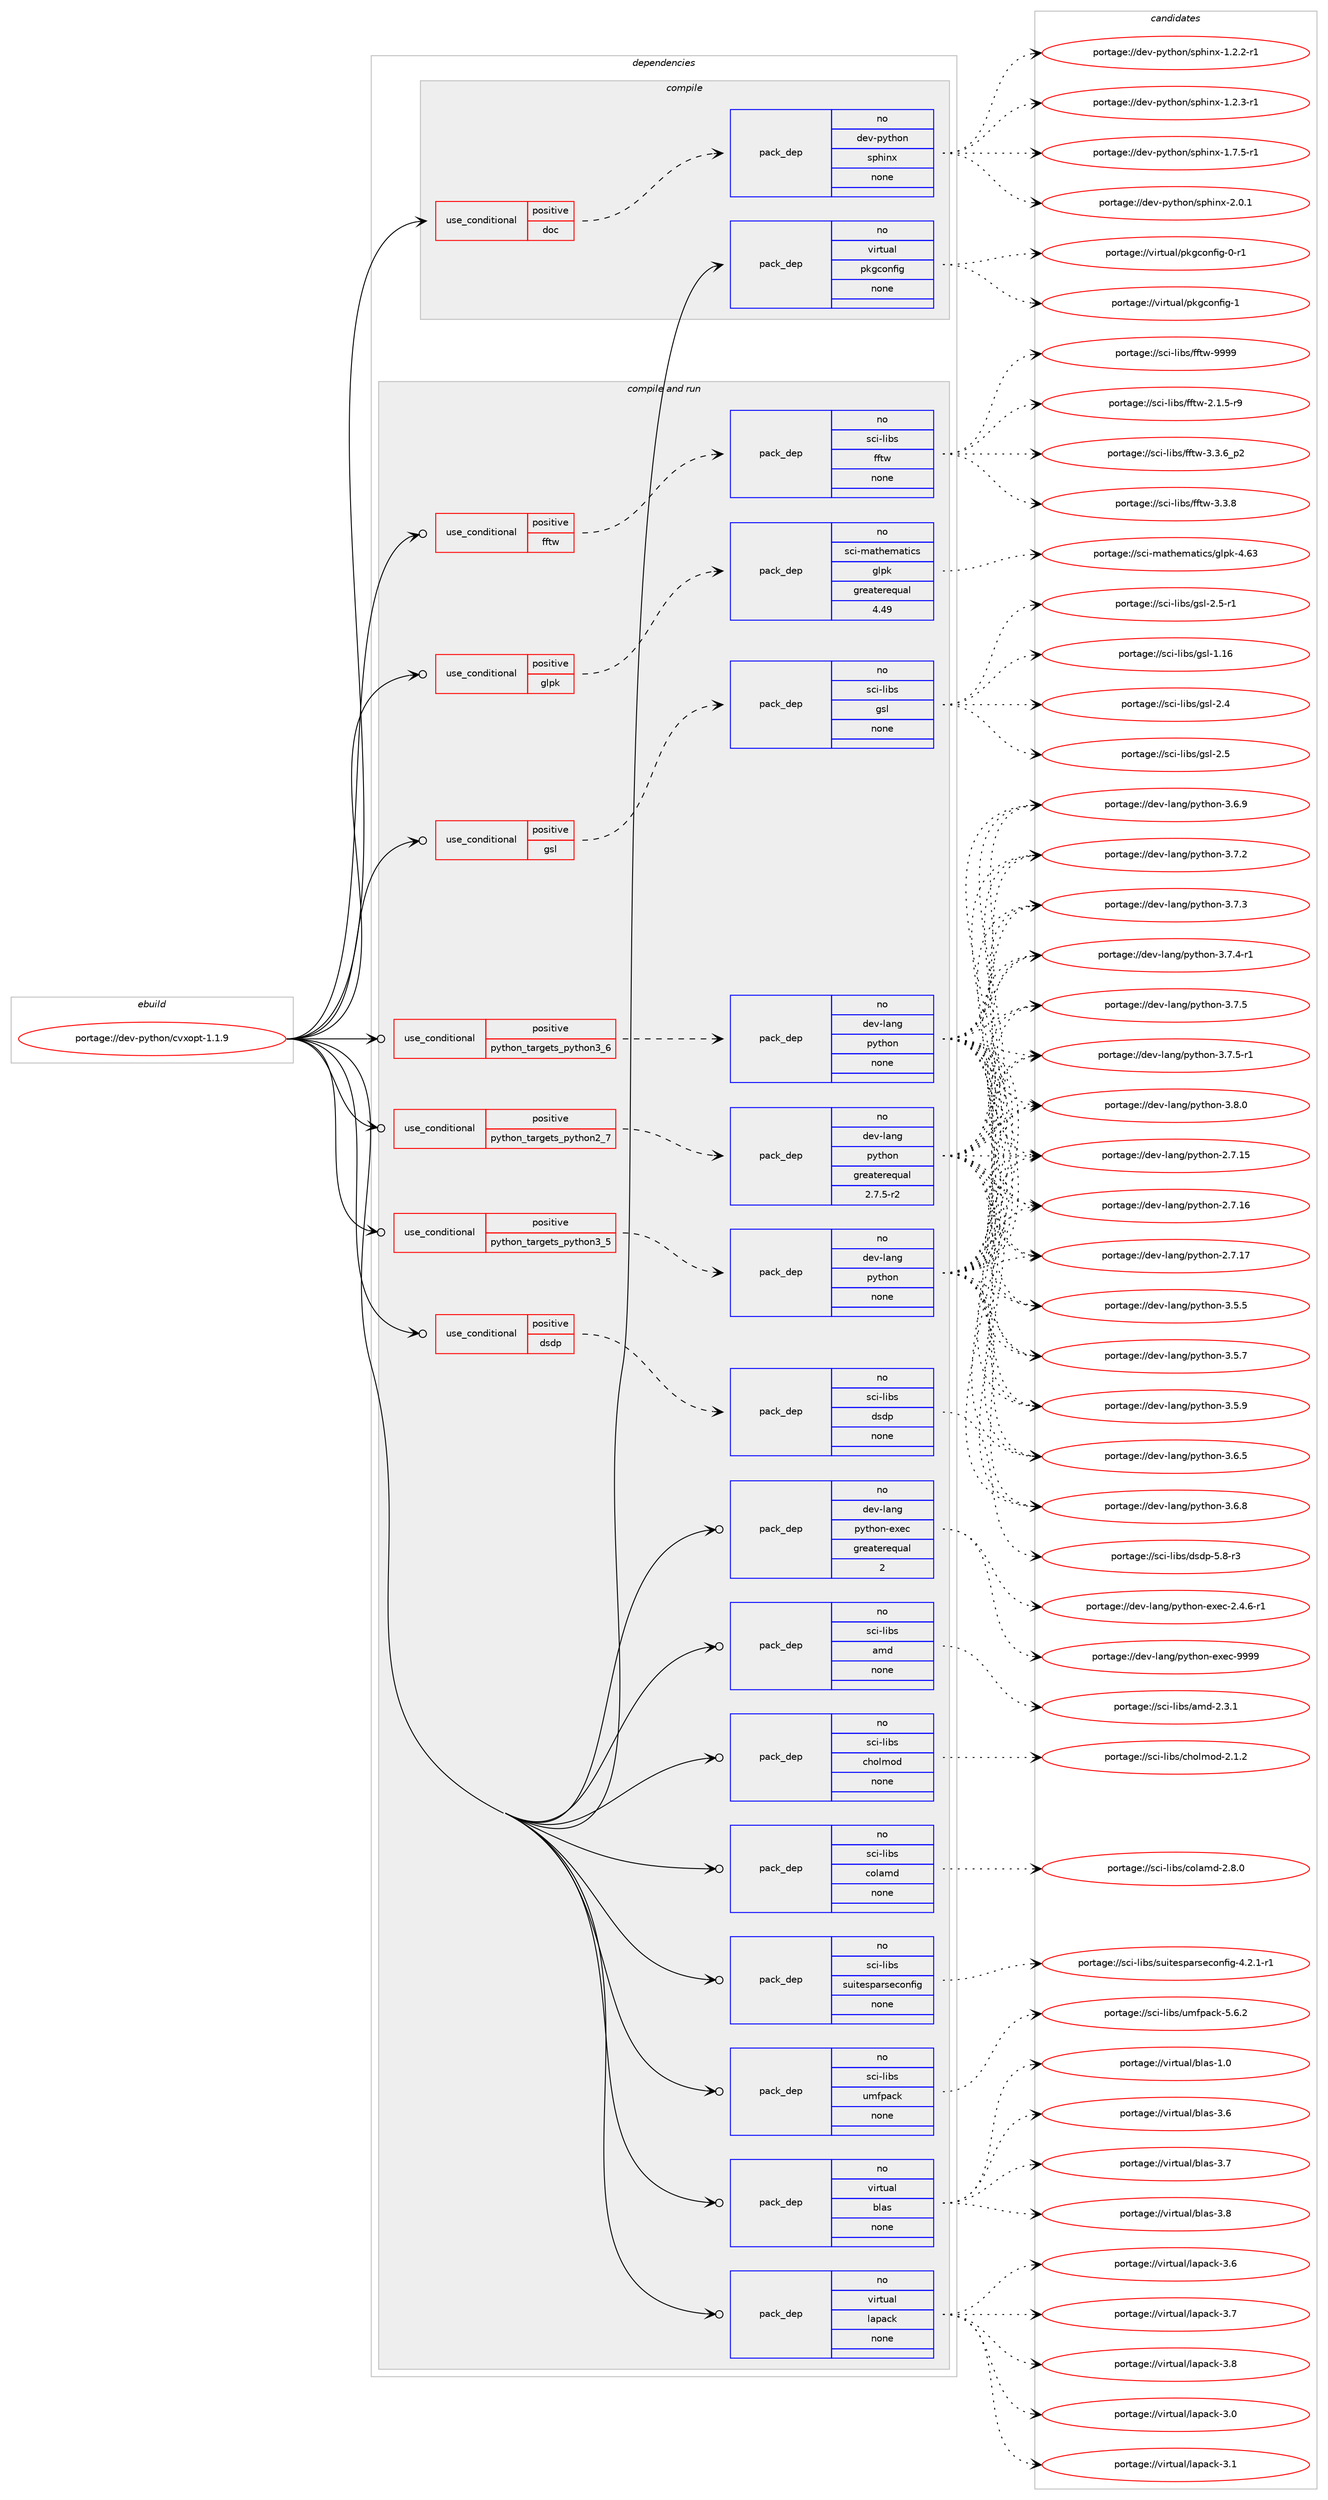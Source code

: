 digraph prolog {

# *************
# Graph options
# *************

newrank=true;
concentrate=true;
compound=true;
graph [rankdir=LR,fontname=Helvetica,fontsize=10,ranksep=1.5];#, ranksep=2.5, nodesep=0.2];
edge  [arrowhead=vee];
node  [fontname=Helvetica,fontsize=10];

# **********
# The ebuild
# **********

subgraph cluster_leftcol {
color=gray;
rank=same;
label=<<i>ebuild</i>>;
id [label="portage://dev-python/cvxopt-1.1.9", color=red, width=4, href="../dev-python/cvxopt-1.1.9.svg"];
}

# ****************
# The dependencies
# ****************

subgraph cluster_midcol {
color=gray;
label=<<i>dependencies</i>>;
subgraph cluster_compile {
fillcolor="#eeeeee";
style=filled;
label=<<i>compile</i>>;
subgraph cond27379 {
dependency135494 [label=<<TABLE BORDER="0" CELLBORDER="1" CELLSPACING="0" CELLPADDING="4"><TR><TD ROWSPAN="3" CELLPADDING="10">use_conditional</TD></TR><TR><TD>positive</TD></TR><TR><TD>doc</TD></TR></TABLE>>, shape=none, color=red];
subgraph pack104799 {
dependency135495 [label=<<TABLE BORDER="0" CELLBORDER="1" CELLSPACING="0" CELLPADDING="4" WIDTH="220"><TR><TD ROWSPAN="6" CELLPADDING="30">pack_dep</TD></TR><TR><TD WIDTH="110">no</TD></TR><TR><TD>dev-python</TD></TR><TR><TD>sphinx</TD></TR><TR><TD>none</TD></TR><TR><TD></TD></TR></TABLE>>, shape=none, color=blue];
}
dependency135494:e -> dependency135495:w [weight=20,style="dashed",arrowhead="vee"];
}
id:e -> dependency135494:w [weight=20,style="solid",arrowhead="vee"];
subgraph pack104800 {
dependency135496 [label=<<TABLE BORDER="0" CELLBORDER="1" CELLSPACING="0" CELLPADDING="4" WIDTH="220"><TR><TD ROWSPAN="6" CELLPADDING="30">pack_dep</TD></TR><TR><TD WIDTH="110">no</TD></TR><TR><TD>virtual</TD></TR><TR><TD>pkgconfig</TD></TR><TR><TD>none</TD></TR><TR><TD></TD></TR></TABLE>>, shape=none, color=blue];
}
id:e -> dependency135496:w [weight=20,style="solid",arrowhead="vee"];
}
subgraph cluster_compileandrun {
fillcolor="#eeeeee";
style=filled;
label=<<i>compile and run</i>>;
subgraph cond27380 {
dependency135497 [label=<<TABLE BORDER="0" CELLBORDER="1" CELLSPACING="0" CELLPADDING="4"><TR><TD ROWSPAN="3" CELLPADDING="10">use_conditional</TD></TR><TR><TD>positive</TD></TR><TR><TD>dsdp</TD></TR></TABLE>>, shape=none, color=red];
subgraph pack104801 {
dependency135498 [label=<<TABLE BORDER="0" CELLBORDER="1" CELLSPACING="0" CELLPADDING="4" WIDTH="220"><TR><TD ROWSPAN="6" CELLPADDING="30">pack_dep</TD></TR><TR><TD WIDTH="110">no</TD></TR><TR><TD>sci-libs</TD></TR><TR><TD>dsdp</TD></TR><TR><TD>none</TD></TR><TR><TD></TD></TR></TABLE>>, shape=none, color=blue];
}
dependency135497:e -> dependency135498:w [weight=20,style="dashed",arrowhead="vee"];
}
id:e -> dependency135497:w [weight=20,style="solid",arrowhead="odotvee"];
subgraph cond27381 {
dependency135499 [label=<<TABLE BORDER="0" CELLBORDER="1" CELLSPACING="0" CELLPADDING="4"><TR><TD ROWSPAN="3" CELLPADDING="10">use_conditional</TD></TR><TR><TD>positive</TD></TR><TR><TD>fftw</TD></TR></TABLE>>, shape=none, color=red];
subgraph pack104802 {
dependency135500 [label=<<TABLE BORDER="0" CELLBORDER="1" CELLSPACING="0" CELLPADDING="4" WIDTH="220"><TR><TD ROWSPAN="6" CELLPADDING="30">pack_dep</TD></TR><TR><TD WIDTH="110">no</TD></TR><TR><TD>sci-libs</TD></TR><TR><TD>fftw</TD></TR><TR><TD>none</TD></TR><TR><TD></TD></TR></TABLE>>, shape=none, color=blue];
}
dependency135499:e -> dependency135500:w [weight=20,style="dashed",arrowhead="vee"];
}
id:e -> dependency135499:w [weight=20,style="solid",arrowhead="odotvee"];
subgraph cond27382 {
dependency135501 [label=<<TABLE BORDER="0" CELLBORDER="1" CELLSPACING="0" CELLPADDING="4"><TR><TD ROWSPAN="3" CELLPADDING="10">use_conditional</TD></TR><TR><TD>positive</TD></TR><TR><TD>glpk</TD></TR></TABLE>>, shape=none, color=red];
subgraph pack104803 {
dependency135502 [label=<<TABLE BORDER="0" CELLBORDER="1" CELLSPACING="0" CELLPADDING="4" WIDTH="220"><TR><TD ROWSPAN="6" CELLPADDING="30">pack_dep</TD></TR><TR><TD WIDTH="110">no</TD></TR><TR><TD>sci-mathematics</TD></TR><TR><TD>glpk</TD></TR><TR><TD>greaterequal</TD></TR><TR><TD>4.49</TD></TR></TABLE>>, shape=none, color=blue];
}
dependency135501:e -> dependency135502:w [weight=20,style="dashed",arrowhead="vee"];
}
id:e -> dependency135501:w [weight=20,style="solid",arrowhead="odotvee"];
subgraph cond27383 {
dependency135503 [label=<<TABLE BORDER="0" CELLBORDER="1" CELLSPACING="0" CELLPADDING="4"><TR><TD ROWSPAN="3" CELLPADDING="10">use_conditional</TD></TR><TR><TD>positive</TD></TR><TR><TD>gsl</TD></TR></TABLE>>, shape=none, color=red];
subgraph pack104804 {
dependency135504 [label=<<TABLE BORDER="0" CELLBORDER="1" CELLSPACING="0" CELLPADDING="4" WIDTH="220"><TR><TD ROWSPAN="6" CELLPADDING="30">pack_dep</TD></TR><TR><TD WIDTH="110">no</TD></TR><TR><TD>sci-libs</TD></TR><TR><TD>gsl</TD></TR><TR><TD>none</TD></TR><TR><TD></TD></TR></TABLE>>, shape=none, color=blue];
}
dependency135503:e -> dependency135504:w [weight=20,style="dashed",arrowhead="vee"];
}
id:e -> dependency135503:w [weight=20,style="solid",arrowhead="odotvee"];
subgraph cond27384 {
dependency135505 [label=<<TABLE BORDER="0" CELLBORDER="1" CELLSPACING="0" CELLPADDING="4"><TR><TD ROWSPAN="3" CELLPADDING="10">use_conditional</TD></TR><TR><TD>positive</TD></TR><TR><TD>python_targets_python2_7</TD></TR></TABLE>>, shape=none, color=red];
subgraph pack104805 {
dependency135506 [label=<<TABLE BORDER="0" CELLBORDER="1" CELLSPACING="0" CELLPADDING="4" WIDTH="220"><TR><TD ROWSPAN="6" CELLPADDING="30">pack_dep</TD></TR><TR><TD WIDTH="110">no</TD></TR><TR><TD>dev-lang</TD></TR><TR><TD>python</TD></TR><TR><TD>greaterequal</TD></TR><TR><TD>2.7.5-r2</TD></TR></TABLE>>, shape=none, color=blue];
}
dependency135505:e -> dependency135506:w [weight=20,style="dashed",arrowhead="vee"];
}
id:e -> dependency135505:w [weight=20,style="solid",arrowhead="odotvee"];
subgraph cond27385 {
dependency135507 [label=<<TABLE BORDER="0" CELLBORDER="1" CELLSPACING="0" CELLPADDING="4"><TR><TD ROWSPAN="3" CELLPADDING="10">use_conditional</TD></TR><TR><TD>positive</TD></TR><TR><TD>python_targets_python3_5</TD></TR></TABLE>>, shape=none, color=red];
subgraph pack104806 {
dependency135508 [label=<<TABLE BORDER="0" CELLBORDER="1" CELLSPACING="0" CELLPADDING="4" WIDTH="220"><TR><TD ROWSPAN="6" CELLPADDING="30">pack_dep</TD></TR><TR><TD WIDTH="110">no</TD></TR><TR><TD>dev-lang</TD></TR><TR><TD>python</TD></TR><TR><TD>none</TD></TR><TR><TD></TD></TR></TABLE>>, shape=none, color=blue];
}
dependency135507:e -> dependency135508:w [weight=20,style="dashed",arrowhead="vee"];
}
id:e -> dependency135507:w [weight=20,style="solid",arrowhead="odotvee"];
subgraph cond27386 {
dependency135509 [label=<<TABLE BORDER="0" CELLBORDER="1" CELLSPACING="0" CELLPADDING="4"><TR><TD ROWSPAN="3" CELLPADDING="10">use_conditional</TD></TR><TR><TD>positive</TD></TR><TR><TD>python_targets_python3_6</TD></TR></TABLE>>, shape=none, color=red];
subgraph pack104807 {
dependency135510 [label=<<TABLE BORDER="0" CELLBORDER="1" CELLSPACING="0" CELLPADDING="4" WIDTH="220"><TR><TD ROWSPAN="6" CELLPADDING="30">pack_dep</TD></TR><TR><TD WIDTH="110">no</TD></TR><TR><TD>dev-lang</TD></TR><TR><TD>python</TD></TR><TR><TD>none</TD></TR><TR><TD></TD></TR></TABLE>>, shape=none, color=blue];
}
dependency135509:e -> dependency135510:w [weight=20,style="dashed",arrowhead="vee"];
}
id:e -> dependency135509:w [weight=20,style="solid",arrowhead="odotvee"];
subgraph pack104808 {
dependency135511 [label=<<TABLE BORDER="0" CELLBORDER="1" CELLSPACING="0" CELLPADDING="4" WIDTH="220"><TR><TD ROWSPAN="6" CELLPADDING="30">pack_dep</TD></TR><TR><TD WIDTH="110">no</TD></TR><TR><TD>dev-lang</TD></TR><TR><TD>python-exec</TD></TR><TR><TD>greaterequal</TD></TR><TR><TD>2</TD></TR></TABLE>>, shape=none, color=blue];
}
id:e -> dependency135511:w [weight=20,style="solid",arrowhead="odotvee"];
subgraph pack104809 {
dependency135512 [label=<<TABLE BORDER="0" CELLBORDER="1" CELLSPACING="0" CELLPADDING="4" WIDTH="220"><TR><TD ROWSPAN="6" CELLPADDING="30">pack_dep</TD></TR><TR><TD WIDTH="110">no</TD></TR><TR><TD>sci-libs</TD></TR><TR><TD>amd</TD></TR><TR><TD>none</TD></TR><TR><TD></TD></TR></TABLE>>, shape=none, color=blue];
}
id:e -> dependency135512:w [weight=20,style="solid",arrowhead="odotvee"];
subgraph pack104810 {
dependency135513 [label=<<TABLE BORDER="0" CELLBORDER="1" CELLSPACING="0" CELLPADDING="4" WIDTH="220"><TR><TD ROWSPAN="6" CELLPADDING="30">pack_dep</TD></TR><TR><TD WIDTH="110">no</TD></TR><TR><TD>sci-libs</TD></TR><TR><TD>cholmod</TD></TR><TR><TD>none</TD></TR><TR><TD></TD></TR></TABLE>>, shape=none, color=blue];
}
id:e -> dependency135513:w [weight=20,style="solid",arrowhead="odotvee"];
subgraph pack104811 {
dependency135514 [label=<<TABLE BORDER="0" CELLBORDER="1" CELLSPACING="0" CELLPADDING="4" WIDTH="220"><TR><TD ROWSPAN="6" CELLPADDING="30">pack_dep</TD></TR><TR><TD WIDTH="110">no</TD></TR><TR><TD>sci-libs</TD></TR><TR><TD>colamd</TD></TR><TR><TD>none</TD></TR><TR><TD></TD></TR></TABLE>>, shape=none, color=blue];
}
id:e -> dependency135514:w [weight=20,style="solid",arrowhead="odotvee"];
subgraph pack104812 {
dependency135515 [label=<<TABLE BORDER="0" CELLBORDER="1" CELLSPACING="0" CELLPADDING="4" WIDTH="220"><TR><TD ROWSPAN="6" CELLPADDING="30">pack_dep</TD></TR><TR><TD WIDTH="110">no</TD></TR><TR><TD>sci-libs</TD></TR><TR><TD>suitesparseconfig</TD></TR><TR><TD>none</TD></TR><TR><TD></TD></TR></TABLE>>, shape=none, color=blue];
}
id:e -> dependency135515:w [weight=20,style="solid",arrowhead="odotvee"];
subgraph pack104813 {
dependency135516 [label=<<TABLE BORDER="0" CELLBORDER="1" CELLSPACING="0" CELLPADDING="4" WIDTH="220"><TR><TD ROWSPAN="6" CELLPADDING="30">pack_dep</TD></TR><TR><TD WIDTH="110">no</TD></TR><TR><TD>sci-libs</TD></TR><TR><TD>umfpack</TD></TR><TR><TD>none</TD></TR><TR><TD></TD></TR></TABLE>>, shape=none, color=blue];
}
id:e -> dependency135516:w [weight=20,style="solid",arrowhead="odotvee"];
subgraph pack104814 {
dependency135517 [label=<<TABLE BORDER="0" CELLBORDER="1" CELLSPACING="0" CELLPADDING="4" WIDTH="220"><TR><TD ROWSPAN="6" CELLPADDING="30">pack_dep</TD></TR><TR><TD WIDTH="110">no</TD></TR><TR><TD>virtual</TD></TR><TR><TD>blas</TD></TR><TR><TD>none</TD></TR><TR><TD></TD></TR></TABLE>>, shape=none, color=blue];
}
id:e -> dependency135517:w [weight=20,style="solid",arrowhead="odotvee"];
subgraph pack104815 {
dependency135518 [label=<<TABLE BORDER="0" CELLBORDER="1" CELLSPACING="0" CELLPADDING="4" WIDTH="220"><TR><TD ROWSPAN="6" CELLPADDING="30">pack_dep</TD></TR><TR><TD WIDTH="110">no</TD></TR><TR><TD>virtual</TD></TR><TR><TD>lapack</TD></TR><TR><TD>none</TD></TR><TR><TD></TD></TR></TABLE>>, shape=none, color=blue];
}
id:e -> dependency135518:w [weight=20,style="solid",arrowhead="odotvee"];
}
subgraph cluster_run {
fillcolor="#eeeeee";
style=filled;
label=<<i>run</i>>;
}
}

# **************
# The candidates
# **************

subgraph cluster_choices {
rank=same;
color=gray;
label=<<i>candidates</i>>;

subgraph choice104799 {
color=black;
nodesep=1;
choiceportage10010111845112121116104111110471151121041051101204549465046504511449 [label="portage://dev-python/sphinx-1.2.2-r1", color=red, width=4,href="../dev-python/sphinx-1.2.2-r1.svg"];
choiceportage10010111845112121116104111110471151121041051101204549465046514511449 [label="portage://dev-python/sphinx-1.2.3-r1", color=red, width=4,href="../dev-python/sphinx-1.2.3-r1.svg"];
choiceportage10010111845112121116104111110471151121041051101204549465546534511449 [label="portage://dev-python/sphinx-1.7.5-r1", color=red, width=4,href="../dev-python/sphinx-1.7.5-r1.svg"];
choiceportage1001011184511212111610411111047115112104105110120455046484649 [label="portage://dev-python/sphinx-2.0.1", color=red, width=4,href="../dev-python/sphinx-2.0.1.svg"];
dependency135495:e -> choiceportage10010111845112121116104111110471151121041051101204549465046504511449:w [style=dotted,weight="100"];
dependency135495:e -> choiceportage10010111845112121116104111110471151121041051101204549465046514511449:w [style=dotted,weight="100"];
dependency135495:e -> choiceportage10010111845112121116104111110471151121041051101204549465546534511449:w [style=dotted,weight="100"];
dependency135495:e -> choiceportage1001011184511212111610411111047115112104105110120455046484649:w [style=dotted,weight="100"];
}
subgraph choice104800 {
color=black;
nodesep=1;
choiceportage11810511411611797108471121071039911111010210510345484511449 [label="portage://virtual/pkgconfig-0-r1", color=red, width=4,href="../virtual/pkgconfig-0-r1.svg"];
choiceportage1181051141161179710847112107103991111101021051034549 [label="portage://virtual/pkgconfig-1", color=red, width=4,href="../virtual/pkgconfig-1.svg"];
dependency135496:e -> choiceportage11810511411611797108471121071039911111010210510345484511449:w [style=dotted,weight="100"];
dependency135496:e -> choiceportage1181051141161179710847112107103991111101021051034549:w [style=dotted,weight="100"];
}
subgraph choice104801 {
color=black;
nodesep=1;
choiceportage11599105451081059811547100115100112455346564511451 [label="portage://sci-libs/dsdp-5.8-r3", color=red, width=4,href="../sci-libs/dsdp-5.8-r3.svg"];
dependency135498:e -> choiceportage11599105451081059811547100115100112455346564511451:w [style=dotted,weight="100"];
}
subgraph choice104802 {
color=black;
nodesep=1;
choiceportage115991054510810598115471021021161194550464946534511457 [label="portage://sci-libs/fftw-2.1.5-r9", color=red, width=4,href="../sci-libs/fftw-2.1.5-r9.svg"];
choiceportage115991054510810598115471021021161194551465146549511250 [label="portage://sci-libs/fftw-3.3.6_p2", color=red, width=4,href="../sci-libs/fftw-3.3.6_p2.svg"];
choiceportage11599105451081059811547102102116119455146514656 [label="portage://sci-libs/fftw-3.3.8", color=red, width=4,href="../sci-libs/fftw-3.3.8.svg"];
choiceportage115991054510810598115471021021161194557575757 [label="portage://sci-libs/fftw-9999", color=red, width=4,href="../sci-libs/fftw-9999.svg"];
dependency135500:e -> choiceportage115991054510810598115471021021161194550464946534511457:w [style=dotted,weight="100"];
dependency135500:e -> choiceportage115991054510810598115471021021161194551465146549511250:w [style=dotted,weight="100"];
dependency135500:e -> choiceportage11599105451081059811547102102116119455146514656:w [style=dotted,weight="100"];
dependency135500:e -> choiceportage115991054510810598115471021021161194557575757:w [style=dotted,weight="100"];
}
subgraph choice104803 {
color=black;
nodesep=1;
choiceportage1159910545109971161041011099711610599115471031081121074552465451 [label="portage://sci-mathematics/glpk-4.63", color=red, width=4,href="../sci-mathematics/glpk-4.63.svg"];
dependency135502:e -> choiceportage1159910545109971161041011099711610599115471031081121074552465451:w [style=dotted,weight="100"];
}
subgraph choice104804 {
color=black;
nodesep=1;
choiceportage115991054510810598115471031151084549464954 [label="portage://sci-libs/gsl-1.16", color=red, width=4,href="../sci-libs/gsl-1.16.svg"];
choiceportage1159910545108105981154710311510845504652 [label="portage://sci-libs/gsl-2.4", color=red, width=4,href="../sci-libs/gsl-2.4.svg"];
choiceportage1159910545108105981154710311510845504653 [label="portage://sci-libs/gsl-2.5", color=red, width=4,href="../sci-libs/gsl-2.5.svg"];
choiceportage11599105451081059811547103115108455046534511449 [label="portage://sci-libs/gsl-2.5-r1", color=red, width=4,href="../sci-libs/gsl-2.5-r1.svg"];
dependency135504:e -> choiceportage115991054510810598115471031151084549464954:w [style=dotted,weight="100"];
dependency135504:e -> choiceportage1159910545108105981154710311510845504652:w [style=dotted,weight="100"];
dependency135504:e -> choiceportage1159910545108105981154710311510845504653:w [style=dotted,weight="100"];
dependency135504:e -> choiceportage11599105451081059811547103115108455046534511449:w [style=dotted,weight="100"];
}
subgraph choice104805 {
color=black;
nodesep=1;
choiceportage10010111845108971101034711212111610411111045504655464953 [label="portage://dev-lang/python-2.7.15", color=red, width=4,href="../dev-lang/python-2.7.15.svg"];
choiceportage10010111845108971101034711212111610411111045504655464954 [label="portage://dev-lang/python-2.7.16", color=red, width=4,href="../dev-lang/python-2.7.16.svg"];
choiceportage10010111845108971101034711212111610411111045504655464955 [label="portage://dev-lang/python-2.7.17", color=red, width=4,href="../dev-lang/python-2.7.17.svg"];
choiceportage100101118451089711010347112121116104111110455146534653 [label="portage://dev-lang/python-3.5.5", color=red, width=4,href="../dev-lang/python-3.5.5.svg"];
choiceportage100101118451089711010347112121116104111110455146534655 [label="portage://dev-lang/python-3.5.7", color=red, width=4,href="../dev-lang/python-3.5.7.svg"];
choiceportage100101118451089711010347112121116104111110455146534657 [label="portage://dev-lang/python-3.5.9", color=red, width=4,href="../dev-lang/python-3.5.9.svg"];
choiceportage100101118451089711010347112121116104111110455146544653 [label="portage://dev-lang/python-3.6.5", color=red, width=4,href="../dev-lang/python-3.6.5.svg"];
choiceportage100101118451089711010347112121116104111110455146544656 [label="portage://dev-lang/python-3.6.8", color=red, width=4,href="../dev-lang/python-3.6.8.svg"];
choiceportage100101118451089711010347112121116104111110455146544657 [label="portage://dev-lang/python-3.6.9", color=red, width=4,href="../dev-lang/python-3.6.9.svg"];
choiceportage100101118451089711010347112121116104111110455146554650 [label="portage://dev-lang/python-3.7.2", color=red, width=4,href="../dev-lang/python-3.7.2.svg"];
choiceportage100101118451089711010347112121116104111110455146554651 [label="portage://dev-lang/python-3.7.3", color=red, width=4,href="../dev-lang/python-3.7.3.svg"];
choiceportage1001011184510897110103471121211161041111104551465546524511449 [label="portage://dev-lang/python-3.7.4-r1", color=red, width=4,href="../dev-lang/python-3.7.4-r1.svg"];
choiceportage100101118451089711010347112121116104111110455146554653 [label="portage://dev-lang/python-3.7.5", color=red, width=4,href="../dev-lang/python-3.7.5.svg"];
choiceportage1001011184510897110103471121211161041111104551465546534511449 [label="portage://dev-lang/python-3.7.5-r1", color=red, width=4,href="../dev-lang/python-3.7.5-r1.svg"];
choiceportage100101118451089711010347112121116104111110455146564648 [label="portage://dev-lang/python-3.8.0", color=red, width=4,href="../dev-lang/python-3.8.0.svg"];
dependency135506:e -> choiceportage10010111845108971101034711212111610411111045504655464953:w [style=dotted,weight="100"];
dependency135506:e -> choiceportage10010111845108971101034711212111610411111045504655464954:w [style=dotted,weight="100"];
dependency135506:e -> choiceportage10010111845108971101034711212111610411111045504655464955:w [style=dotted,weight="100"];
dependency135506:e -> choiceportage100101118451089711010347112121116104111110455146534653:w [style=dotted,weight="100"];
dependency135506:e -> choiceportage100101118451089711010347112121116104111110455146534655:w [style=dotted,weight="100"];
dependency135506:e -> choiceportage100101118451089711010347112121116104111110455146534657:w [style=dotted,weight="100"];
dependency135506:e -> choiceportage100101118451089711010347112121116104111110455146544653:w [style=dotted,weight="100"];
dependency135506:e -> choiceportage100101118451089711010347112121116104111110455146544656:w [style=dotted,weight="100"];
dependency135506:e -> choiceportage100101118451089711010347112121116104111110455146544657:w [style=dotted,weight="100"];
dependency135506:e -> choiceportage100101118451089711010347112121116104111110455146554650:w [style=dotted,weight="100"];
dependency135506:e -> choiceportage100101118451089711010347112121116104111110455146554651:w [style=dotted,weight="100"];
dependency135506:e -> choiceportage1001011184510897110103471121211161041111104551465546524511449:w [style=dotted,weight="100"];
dependency135506:e -> choiceportage100101118451089711010347112121116104111110455146554653:w [style=dotted,weight="100"];
dependency135506:e -> choiceportage1001011184510897110103471121211161041111104551465546534511449:w [style=dotted,weight="100"];
dependency135506:e -> choiceportage100101118451089711010347112121116104111110455146564648:w [style=dotted,weight="100"];
}
subgraph choice104806 {
color=black;
nodesep=1;
choiceportage10010111845108971101034711212111610411111045504655464953 [label="portage://dev-lang/python-2.7.15", color=red, width=4,href="../dev-lang/python-2.7.15.svg"];
choiceportage10010111845108971101034711212111610411111045504655464954 [label="portage://dev-lang/python-2.7.16", color=red, width=4,href="../dev-lang/python-2.7.16.svg"];
choiceportage10010111845108971101034711212111610411111045504655464955 [label="portage://dev-lang/python-2.7.17", color=red, width=4,href="../dev-lang/python-2.7.17.svg"];
choiceportage100101118451089711010347112121116104111110455146534653 [label="portage://dev-lang/python-3.5.5", color=red, width=4,href="../dev-lang/python-3.5.5.svg"];
choiceportage100101118451089711010347112121116104111110455146534655 [label="portage://dev-lang/python-3.5.7", color=red, width=4,href="../dev-lang/python-3.5.7.svg"];
choiceportage100101118451089711010347112121116104111110455146534657 [label="portage://dev-lang/python-3.5.9", color=red, width=4,href="../dev-lang/python-3.5.9.svg"];
choiceportage100101118451089711010347112121116104111110455146544653 [label="portage://dev-lang/python-3.6.5", color=red, width=4,href="../dev-lang/python-3.6.5.svg"];
choiceportage100101118451089711010347112121116104111110455146544656 [label="portage://dev-lang/python-3.6.8", color=red, width=4,href="../dev-lang/python-3.6.8.svg"];
choiceportage100101118451089711010347112121116104111110455146544657 [label="portage://dev-lang/python-3.6.9", color=red, width=4,href="../dev-lang/python-3.6.9.svg"];
choiceportage100101118451089711010347112121116104111110455146554650 [label="portage://dev-lang/python-3.7.2", color=red, width=4,href="../dev-lang/python-3.7.2.svg"];
choiceportage100101118451089711010347112121116104111110455146554651 [label="portage://dev-lang/python-3.7.3", color=red, width=4,href="../dev-lang/python-3.7.3.svg"];
choiceportage1001011184510897110103471121211161041111104551465546524511449 [label="portage://dev-lang/python-3.7.4-r1", color=red, width=4,href="../dev-lang/python-3.7.4-r1.svg"];
choiceportage100101118451089711010347112121116104111110455146554653 [label="portage://dev-lang/python-3.7.5", color=red, width=4,href="../dev-lang/python-3.7.5.svg"];
choiceportage1001011184510897110103471121211161041111104551465546534511449 [label="portage://dev-lang/python-3.7.5-r1", color=red, width=4,href="../dev-lang/python-3.7.5-r1.svg"];
choiceportage100101118451089711010347112121116104111110455146564648 [label="portage://dev-lang/python-3.8.0", color=red, width=4,href="../dev-lang/python-3.8.0.svg"];
dependency135508:e -> choiceportage10010111845108971101034711212111610411111045504655464953:w [style=dotted,weight="100"];
dependency135508:e -> choiceportage10010111845108971101034711212111610411111045504655464954:w [style=dotted,weight="100"];
dependency135508:e -> choiceportage10010111845108971101034711212111610411111045504655464955:w [style=dotted,weight="100"];
dependency135508:e -> choiceportage100101118451089711010347112121116104111110455146534653:w [style=dotted,weight="100"];
dependency135508:e -> choiceportage100101118451089711010347112121116104111110455146534655:w [style=dotted,weight="100"];
dependency135508:e -> choiceportage100101118451089711010347112121116104111110455146534657:w [style=dotted,weight="100"];
dependency135508:e -> choiceportage100101118451089711010347112121116104111110455146544653:w [style=dotted,weight="100"];
dependency135508:e -> choiceportage100101118451089711010347112121116104111110455146544656:w [style=dotted,weight="100"];
dependency135508:e -> choiceportage100101118451089711010347112121116104111110455146544657:w [style=dotted,weight="100"];
dependency135508:e -> choiceportage100101118451089711010347112121116104111110455146554650:w [style=dotted,weight="100"];
dependency135508:e -> choiceportage100101118451089711010347112121116104111110455146554651:w [style=dotted,weight="100"];
dependency135508:e -> choiceportage1001011184510897110103471121211161041111104551465546524511449:w [style=dotted,weight="100"];
dependency135508:e -> choiceportage100101118451089711010347112121116104111110455146554653:w [style=dotted,weight="100"];
dependency135508:e -> choiceportage1001011184510897110103471121211161041111104551465546534511449:w [style=dotted,weight="100"];
dependency135508:e -> choiceportage100101118451089711010347112121116104111110455146564648:w [style=dotted,weight="100"];
}
subgraph choice104807 {
color=black;
nodesep=1;
choiceportage10010111845108971101034711212111610411111045504655464953 [label="portage://dev-lang/python-2.7.15", color=red, width=4,href="../dev-lang/python-2.7.15.svg"];
choiceportage10010111845108971101034711212111610411111045504655464954 [label="portage://dev-lang/python-2.7.16", color=red, width=4,href="../dev-lang/python-2.7.16.svg"];
choiceportage10010111845108971101034711212111610411111045504655464955 [label="portage://dev-lang/python-2.7.17", color=red, width=4,href="../dev-lang/python-2.7.17.svg"];
choiceportage100101118451089711010347112121116104111110455146534653 [label="portage://dev-lang/python-3.5.5", color=red, width=4,href="../dev-lang/python-3.5.5.svg"];
choiceportage100101118451089711010347112121116104111110455146534655 [label="portage://dev-lang/python-3.5.7", color=red, width=4,href="../dev-lang/python-3.5.7.svg"];
choiceportage100101118451089711010347112121116104111110455146534657 [label="portage://dev-lang/python-3.5.9", color=red, width=4,href="../dev-lang/python-3.5.9.svg"];
choiceportage100101118451089711010347112121116104111110455146544653 [label="portage://dev-lang/python-3.6.5", color=red, width=4,href="../dev-lang/python-3.6.5.svg"];
choiceportage100101118451089711010347112121116104111110455146544656 [label="portage://dev-lang/python-3.6.8", color=red, width=4,href="../dev-lang/python-3.6.8.svg"];
choiceportage100101118451089711010347112121116104111110455146544657 [label="portage://dev-lang/python-3.6.9", color=red, width=4,href="../dev-lang/python-3.6.9.svg"];
choiceportage100101118451089711010347112121116104111110455146554650 [label="portage://dev-lang/python-3.7.2", color=red, width=4,href="../dev-lang/python-3.7.2.svg"];
choiceportage100101118451089711010347112121116104111110455146554651 [label="portage://dev-lang/python-3.7.3", color=red, width=4,href="../dev-lang/python-3.7.3.svg"];
choiceportage1001011184510897110103471121211161041111104551465546524511449 [label="portage://dev-lang/python-3.7.4-r1", color=red, width=4,href="../dev-lang/python-3.7.4-r1.svg"];
choiceportage100101118451089711010347112121116104111110455146554653 [label="portage://dev-lang/python-3.7.5", color=red, width=4,href="../dev-lang/python-3.7.5.svg"];
choiceportage1001011184510897110103471121211161041111104551465546534511449 [label="portage://dev-lang/python-3.7.5-r1", color=red, width=4,href="../dev-lang/python-3.7.5-r1.svg"];
choiceportage100101118451089711010347112121116104111110455146564648 [label="portage://dev-lang/python-3.8.0", color=red, width=4,href="../dev-lang/python-3.8.0.svg"];
dependency135510:e -> choiceportage10010111845108971101034711212111610411111045504655464953:w [style=dotted,weight="100"];
dependency135510:e -> choiceportage10010111845108971101034711212111610411111045504655464954:w [style=dotted,weight="100"];
dependency135510:e -> choiceportage10010111845108971101034711212111610411111045504655464955:w [style=dotted,weight="100"];
dependency135510:e -> choiceportage100101118451089711010347112121116104111110455146534653:w [style=dotted,weight="100"];
dependency135510:e -> choiceportage100101118451089711010347112121116104111110455146534655:w [style=dotted,weight="100"];
dependency135510:e -> choiceportage100101118451089711010347112121116104111110455146534657:w [style=dotted,weight="100"];
dependency135510:e -> choiceportage100101118451089711010347112121116104111110455146544653:w [style=dotted,weight="100"];
dependency135510:e -> choiceportage100101118451089711010347112121116104111110455146544656:w [style=dotted,weight="100"];
dependency135510:e -> choiceportage100101118451089711010347112121116104111110455146544657:w [style=dotted,weight="100"];
dependency135510:e -> choiceportage100101118451089711010347112121116104111110455146554650:w [style=dotted,weight="100"];
dependency135510:e -> choiceportage100101118451089711010347112121116104111110455146554651:w [style=dotted,weight="100"];
dependency135510:e -> choiceportage1001011184510897110103471121211161041111104551465546524511449:w [style=dotted,weight="100"];
dependency135510:e -> choiceportage100101118451089711010347112121116104111110455146554653:w [style=dotted,weight="100"];
dependency135510:e -> choiceportage1001011184510897110103471121211161041111104551465546534511449:w [style=dotted,weight="100"];
dependency135510:e -> choiceportage100101118451089711010347112121116104111110455146564648:w [style=dotted,weight="100"];
}
subgraph choice104808 {
color=black;
nodesep=1;
choiceportage10010111845108971101034711212111610411111045101120101994550465246544511449 [label="portage://dev-lang/python-exec-2.4.6-r1", color=red, width=4,href="../dev-lang/python-exec-2.4.6-r1.svg"];
choiceportage10010111845108971101034711212111610411111045101120101994557575757 [label="portage://dev-lang/python-exec-9999", color=red, width=4,href="../dev-lang/python-exec-9999.svg"];
dependency135511:e -> choiceportage10010111845108971101034711212111610411111045101120101994550465246544511449:w [style=dotted,weight="100"];
dependency135511:e -> choiceportage10010111845108971101034711212111610411111045101120101994557575757:w [style=dotted,weight="100"];
}
subgraph choice104809 {
color=black;
nodesep=1;
choiceportage1159910545108105981154797109100455046514649 [label="portage://sci-libs/amd-2.3.1", color=red, width=4,href="../sci-libs/amd-2.3.1.svg"];
dependency135512:e -> choiceportage1159910545108105981154797109100455046514649:w [style=dotted,weight="100"];
}
subgraph choice104810 {
color=black;
nodesep=1;
choiceportage1159910545108105981154799104111108109111100455046494650 [label="portage://sci-libs/cholmod-2.1.2", color=red, width=4,href="../sci-libs/cholmod-2.1.2.svg"];
dependency135513:e -> choiceportage1159910545108105981154799104111108109111100455046494650:w [style=dotted,weight="100"];
}
subgraph choice104811 {
color=black;
nodesep=1;
choiceportage115991054510810598115479911110897109100455046564648 [label="portage://sci-libs/colamd-2.8.0", color=red, width=4,href="../sci-libs/colamd-2.8.0.svg"];
dependency135514:e -> choiceportage115991054510810598115479911110897109100455046564648:w [style=dotted,weight="100"];
}
subgraph choice104812 {
color=black;
nodesep=1;
choiceportage1159910545108105981154711511710511610111511297114115101991111101021051034552465046494511449 [label="portage://sci-libs/suitesparseconfig-4.2.1-r1", color=red, width=4,href="../sci-libs/suitesparseconfig-4.2.1-r1.svg"];
dependency135515:e -> choiceportage1159910545108105981154711511710511610111511297114115101991111101021051034552465046494511449:w [style=dotted,weight="100"];
}
subgraph choice104813 {
color=black;
nodesep=1;
choiceportage115991054510810598115471171091021129799107455346544650 [label="portage://sci-libs/umfpack-5.6.2", color=red, width=4,href="../sci-libs/umfpack-5.6.2.svg"];
dependency135516:e -> choiceportage115991054510810598115471171091021129799107455346544650:w [style=dotted,weight="100"];
}
subgraph choice104814 {
color=black;
nodesep=1;
choiceportage1181051141161179710847981089711545494648 [label="portage://virtual/blas-1.0", color=red, width=4,href="../virtual/blas-1.0.svg"];
choiceportage1181051141161179710847981089711545514654 [label="portage://virtual/blas-3.6", color=red, width=4,href="../virtual/blas-3.6.svg"];
choiceportage1181051141161179710847981089711545514655 [label="portage://virtual/blas-3.7", color=red, width=4,href="../virtual/blas-3.7.svg"];
choiceportage1181051141161179710847981089711545514656 [label="portage://virtual/blas-3.8", color=red, width=4,href="../virtual/blas-3.8.svg"];
dependency135517:e -> choiceportage1181051141161179710847981089711545494648:w [style=dotted,weight="100"];
dependency135517:e -> choiceportage1181051141161179710847981089711545514654:w [style=dotted,weight="100"];
dependency135517:e -> choiceportage1181051141161179710847981089711545514655:w [style=dotted,weight="100"];
dependency135517:e -> choiceportage1181051141161179710847981089711545514656:w [style=dotted,weight="100"];
}
subgraph choice104815 {
color=black;
nodesep=1;
choiceportage118105114116117971084710897112979910745514648 [label="portage://virtual/lapack-3.0", color=red, width=4,href="../virtual/lapack-3.0.svg"];
choiceportage118105114116117971084710897112979910745514649 [label="portage://virtual/lapack-3.1", color=red, width=4,href="../virtual/lapack-3.1.svg"];
choiceportage118105114116117971084710897112979910745514654 [label="portage://virtual/lapack-3.6", color=red, width=4,href="../virtual/lapack-3.6.svg"];
choiceportage118105114116117971084710897112979910745514655 [label="portage://virtual/lapack-3.7", color=red, width=4,href="../virtual/lapack-3.7.svg"];
choiceportage118105114116117971084710897112979910745514656 [label="portage://virtual/lapack-3.8", color=red, width=4,href="../virtual/lapack-3.8.svg"];
dependency135518:e -> choiceportage118105114116117971084710897112979910745514648:w [style=dotted,weight="100"];
dependency135518:e -> choiceportage118105114116117971084710897112979910745514649:w [style=dotted,weight="100"];
dependency135518:e -> choiceportage118105114116117971084710897112979910745514654:w [style=dotted,weight="100"];
dependency135518:e -> choiceportage118105114116117971084710897112979910745514655:w [style=dotted,weight="100"];
dependency135518:e -> choiceportage118105114116117971084710897112979910745514656:w [style=dotted,weight="100"];
}
}

}
